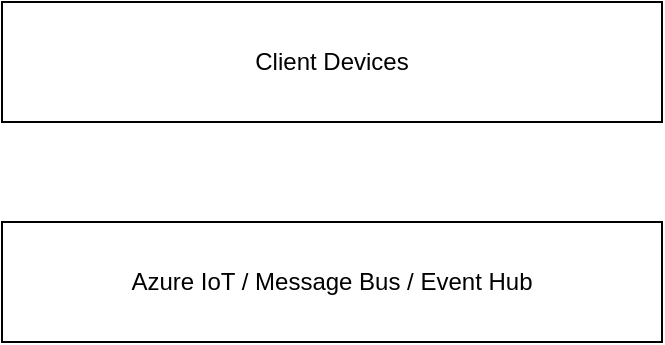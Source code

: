 <mxfile version="26.0.16">
  <diagram name="Page-1" id="dtNMHiURZP9JOum_iGFn">
    <mxGraphModel dx="1640" dy="992" grid="1" gridSize="10" guides="1" tooltips="1" connect="1" arrows="1" fold="1" page="1" pageScale="1" pageWidth="850" pageHeight="1100" math="0" shadow="0">
      <root>
        <mxCell id="0" />
        <mxCell id="1" parent="0" />
        <mxCell id="meFs1PEszIlnw2ds5aaA-1" value="Client Devices" style="rounded=0;whiteSpace=wrap;html=1;" vertex="1" parent="1">
          <mxGeometry x="270" y="80" width="330" height="60" as="geometry" />
        </mxCell>
        <mxCell id="meFs1PEszIlnw2ds5aaA-2" value="Azure IoT / Message Bus / Event Hub" style="rounded=0;whiteSpace=wrap;html=1;" vertex="1" parent="1">
          <mxGeometry x="270" y="190" width="330" height="60" as="geometry" />
        </mxCell>
      </root>
    </mxGraphModel>
  </diagram>
</mxfile>
